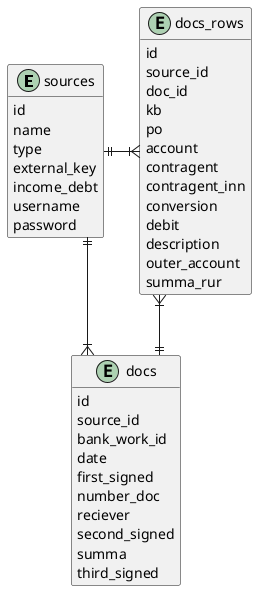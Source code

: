 @startuml concept_model

skinparam linetype ortho
hide methods


' Справочник источники /accounts
entity sources{
    id
    name
    type /' тип источника  3 - счета псб '/
    external_key /' Номер счета!! информация для идентификации источника '/
    income_debt
    username   /' имя сертификата '/
    password   /' пароль сертификата'/
}


' Документы
entity docs{
    id /'long'/
    source_id
    bank_work_id /'long'/
    date
    first_signed /'bool'/
    number_doc /'string'/
    reciever /'string'/
    second_signed /'bool'/
    summa
    third_signed /'bool'/
}


' Строки документов
entity docs_rows{
    id   /' ?? '/
    source_id
    doc_id /'long'/
    kb /' varchar'/
    po /' varchar '/
    account /' varchar '/
    contragent /' varchar '/
    contragent_inn /' varchar '/
    conversion /' деньги'/
    debit /' bool '/
    description /' varchar '/
    outer_account /' varchar '/
    summa_rur
}

docs ||-u-|{ docs_rows
sources ||-d-|{ docs
sources ||-r-|{ docs_rows